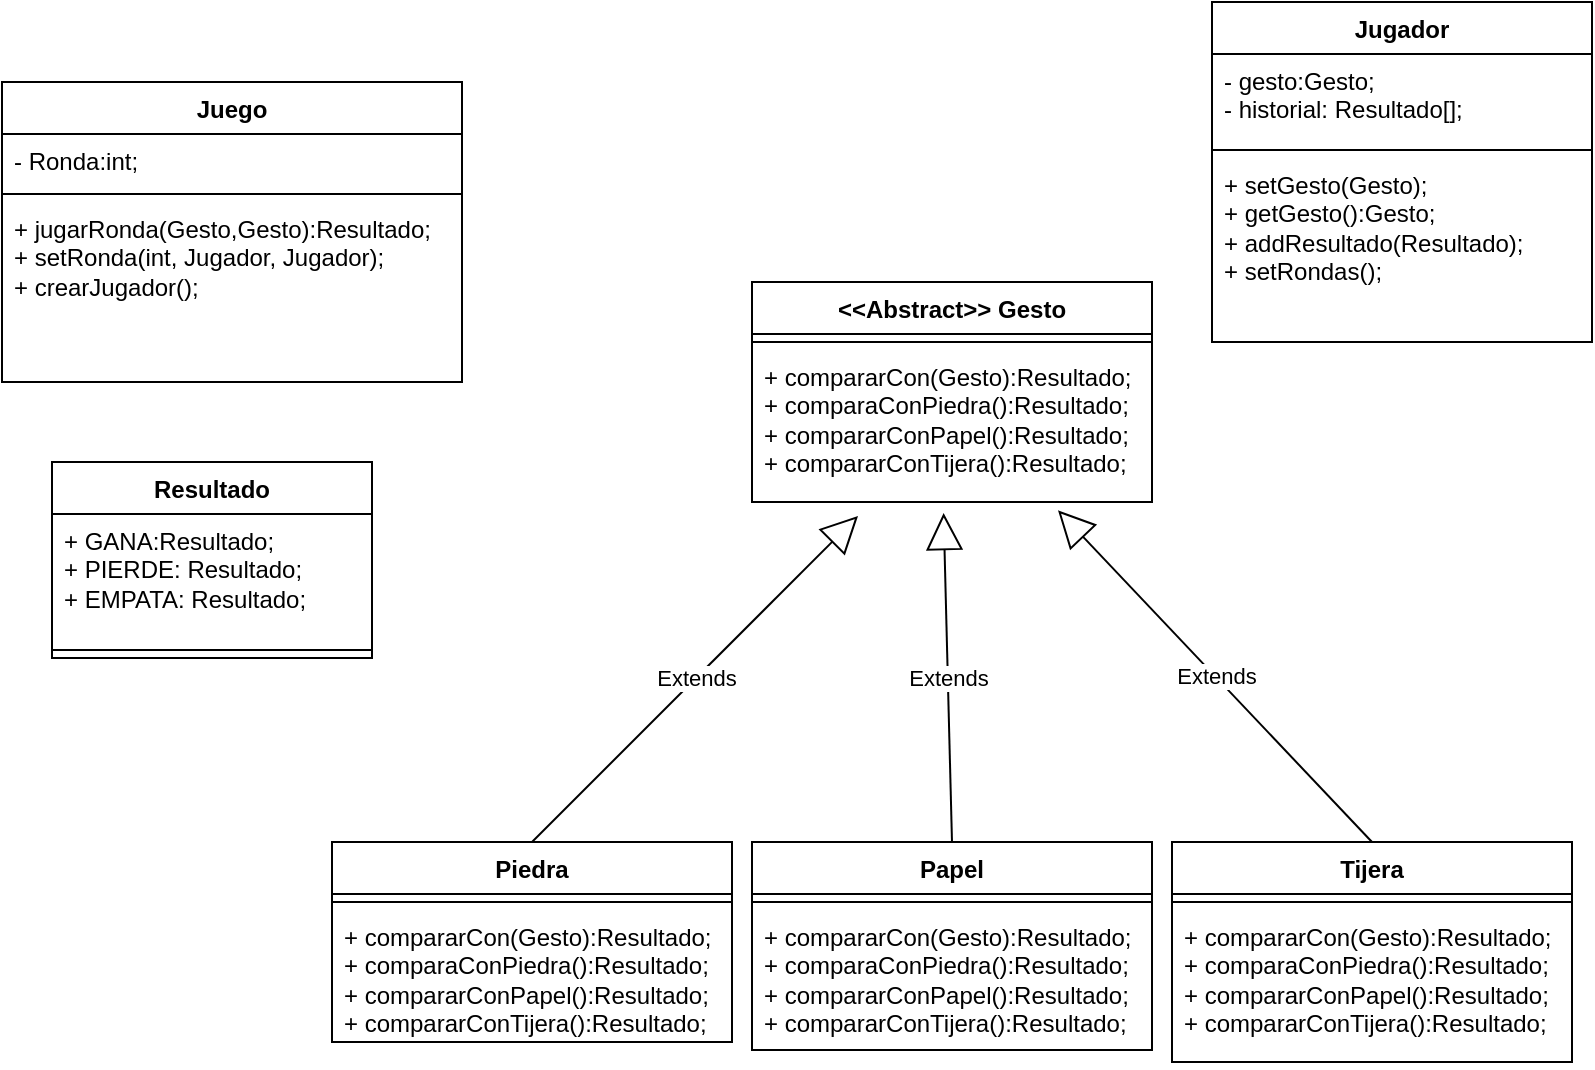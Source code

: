 <mxfile version="23.1.7" type="github">
  <diagram name="Página-1" id="6ZA59qYh-u2Bi6PpkiDR">
    <mxGraphModel dx="1126" dy="602" grid="1" gridSize="10" guides="1" tooltips="1" connect="1" arrows="1" fold="1" page="1" pageScale="1" pageWidth="827" pageHeight="1169" math="0" shadow="0">
      <root>
        <mxCell id="0" />
        <mxCell id="1" parent="0" />
        <mxCell id="NUT5D-bwoyeGpzMDlFoK-1" value="&amp;lt;&amp;lt;Abstract&amp;gt;&amp;gt; Gesto" style="swimlane;fontStyle=1;align=center;verticalAlign=top;childLayout=stackLayout;horizontal=1;startSize=26;horizontalStack=0;resizeParent=1;resizeParentMax=0;resizeLast=0;collapsible=1;marginBottom=0;whiteSpace=wrap;html=1;" vertex="1" parent="1">
          <mxGeometry x="400" y="170" width="200" height="110" as="geometry" />
        </mxCell>
        <mxCell id="NUT5D-bwoyeGpzMDlFoK-3" value="" style="line;strokeWidth=1;fillColor=none;align=left;verticalAlign=middle;spacingTop=-1;spacingLeft=3;spacingRight=3;rotatable=0;labelPosition=right;points=[];portConstraint=eastwest;strokeColor=inherit;" vertex="1" parent="NUT5D-bwoyeGpzMDlFoK-1">
          <mxGeometry y="26" width="200" height="8" as="geometry" />
        </mxCell>
        <mxCell id="NUT5D-bwoyeGpzMDlFoK-4" value="+ compararCon(Gesto):Resultado;&lt;br&gt;+ comparaConPiedra():Resultado;&lt;br&gt;+ compararConPapel():Resultado;&lt;br&gt;+ compararConTijera():Resultado;" style="text;strokeColor=none;fillColor=none;align=left;verticalAlign=top;spacingLeft=4;spacingRight=4;overflow=hidden;rotatable=0;points=[[0,0.5],[1,0.5]];portConstraint=eastwest;whiteSpace=wrap;html=1;" vertex="1" parent="NUT5D-bwoyeGpzMDlFoK-1">
          <mxGeometry y="34" width="200" height="76" as="geometry" />
        </mxCell>
        <mxCell id="NUT5D-bwoyeGpzMDlFoK-5" value="Piedra" style="swimlane;fontStyle=1;align=center;verticalAlign=top;childLayout=stackLayout;horizontal=1;startSize=26;horizontalStack=0;resizeParent=1;resizeParentMax=0;resizeLast=0;collapsible=1;marginBottom=0;whiteSpace=wrap;html=1;" vertex="1" parent="1">
          <mxGeometry x="190" y="450" width="200" height="100" as="geometry" />
        </mxCell>
        <mxCell id="NUT5D-bwoyeGpzMDlFoK-7" value="" style="line;strokeWidth=1;fillColor=none;align=left;verticalAlign=middle;spacingTop=-1;spacingLeft=3;spacingRight=3;rotatable=0;labelPosition=right;points=[];portConstraint=eastwest;strokeColor=inherit;" vertex="1" parent="NUT5D-bwoyeGpzMDlFoK-5">
          <mxGeometry y="26" width="200" height="8" as="geometry" />
        </mxCell>
        <mxCell id="NUT5D-bwoyeGpzMDlFoK-8" value="+ compararCon(Gesto):Resultado;&lt;br style=&quot;border-color: var(--border-color);&quot;&gt;+ comparaConPiedra():Resultado;&lt;br style=&quot;border-color: var(--border-color);&quot;&gt;+ compararConPapel():Resultado;&lt;br style=&quot;border-color: var(--border-color);&quot;&gt;+ compararConTijera():Resultado;" style="text;strokeColor=none;fillColor=none;align=left;verticalAlign=top;spacingLeft=4;spacingRight=4;overflow=hidden;rotatable=0;points=[[0,0.5],[1,0.5]];portConstraint=eastwest;whiteSpace=wrap;html=1;" vertex="1" parent="NUT5D-bwoyeGpzMDlFoK-5">
          <mxGeometry y="34" width="200" height="66" as="geometry" />
        </mxCell>
        <mxCell id="NUT5D-bwoyeGpzMDlFoK-9" value="Papel" style="swimlane;fontStyle=1;align=center;verticalAlign=top;childLayout=stackLayout;horizontal=1;startSize=26;horizontalStack=0;resizeParent=1;resizeParentMax=0;resizeLast=0;collapsible=1;marginBottom=0;whiteSpace=wrap;html=1;" vertex="1" parent="1">
          <mxGeometry x="400" y="450" width="200" height="104" as="geometry" />
        </mxCell>
        <mxCell id="NUT5D-bwoyeGpzMDlFoK-11" value="" style="line;strokeWidth=1;fillColor=none;align=left;verticalAlign=middle;spacingTop=-1;spacingLeft=3;spacingRight=3;rotatable=0;labelPosition=right;points=[];portConstraint=eastwest;strokeColor=inherit;" vertex="1" parent="NUT5D-bwoyeGpzMDlFoK-9">
          <mxGeometry y="26" width="200" height="8" as="geometry" />
        </mxCell>
        <mxCell id="NUT5D-bwoyeGpzMDlFoK-12" value="+ compararCon(Gesto):Resultado;&lt;br style=&quot;border-color: var(--border-color);&quot;&gt;+ comparaConPiedra():Resultado;&lt;br style=&quot;border-color: var(--border-color);&quot;&gt;+ compararConPapel():Resultado;&lt;br style=&quot;border-color: var(--border-color);&quot;&gt;+ compararConTijera():Resultado;" style="text;strokeColor=none;fillColor=none;align=left;verticalAlign=top;spacingLeft=4;spacingRight=4;overflow=hidden;rotatable=0;points=[[0,0.5],[1,0.5]];portConstraint=eastwest;whiteSpace=wrap;html=1;" vertex="1" parent="NUT5D-bwoyeGpzMDlFoK-9">
          <mxGeometry y="34" width="200" height="70" as="geometry" />
        </mxCell>
        <mxCell id="NUT5D-bwoyeGpzMDlFoK-13" value="Tijera" style="swimlane;fontStyle=1;align=center;verticalAlign=top;childLayout=stackLayout;horizontal=1;startSize=26;horizontalStack=0;resizeParent=1;resizeParentMax=0;resizeLast=0;collapsible=1;marginBottom=0;whiteSpace=wrap;html=1;" vertex="1" parent="1">
          <mxGeometry x="610" y="450" width="200" height="110" as="geometry" />
        </mxCell>
        <mxCell id="NUT5D-bwoyeGpzMDlFoK-15" value="" style="line;strokeWidth=1;fillColor=none;align=left;verticalAlign=middle;spacingTop=-1;spacingLeft=3;spacingRight=3;rotatable=0;labelPosition=right;points=[];portConstraint=eastwest;strokeColor=inherit;" vertex="1" parent="NUT5D-bwoyeGpzMDlFoK-13">
          <mxGeometry y="26" width="200" height="8" as="geometry" />
        </mxCell>
        <mxCell id="NUT5D-bwoyeGpzMDlFoK-16" value="+ compararCon(Gesto):Resultado;&lt;br style=&quot;border-color: var(--border-color);&quot;&gt;+ comparaConPiedra():Resultado;&lt;br style=&quot;border-color: var(--border-color);&quot;&gt;+ compararConPapel():Resultado;&lt;br style=&quot;border-color: var(--border-color);&quot;&gt;+ compararConTijera():Resultado;" style="text;strokeColor=none;fillColor=none;align=left;verticalAlign=top;spacingLeft=4;spacingRight=4;overflow=hidden;rotatable=0;points=[[0,0.5],[1,0.5]];portConstraint=eastwest;whiteSpace=wrap;html=1;" vertex="1" parent="NUT5D-bwoyeGpzMDlFoK-13">
          <mxGeometry y="34" width="200" height="76" as="geometry" />
        </mxCell>
        <mxCell id="NUT5D-bwoyeGpzMDlFoK-17" value="Juego" style="swimlane;fontStyle=1;align=center;verticalAlign=top;childLayout=stackLayout;horizontal=1;startSize=26;horizontalStack=0;resizeParent=1;resizeParentMax=0;resizeLast=0;collapsible=1;marginBottom=0;whiteSpace=wrap;html=1;" vertex="1" parent="1">
          <mxGeometry x="25" y="70" width="230" height="150" as="geometry" />
        </mxCell>
        <mxCell id="NUT5D-bwoyeGpzMDlFoK-18" value="- Ronda:int;" style="text;strokeColor=none;fillColor=none;align=left;verticalAlign=top;spacingLeft=4;spacingRight=4;overflow=hidden;rotatable=0;points=[[0,0.5],[1,0.5]];portConstraint=eastwest;whiteSpace=wrap;html=1;" vertex="1" parent="NUT5D-bwoyeGpzMDlFoK-17">
          <mxGeometry y="26" width="230" height="26" as="geometry" />
        </mxCell>
        <mxCell id="NUT5D-bwoyeGpzMDlFoK-19" value="" style="line;strokeWidth=1;fillColor=none;align=left;verticalAlign=middle;spacingTop=-1;spacingLeft=3;spacingRight=3;rotatable=0;labelPosition=right;points=[];portConstraint=eastwest;strokeColor=inherit;" vertex="1" parent="NUT5D-bwoyeGpzMDlFoK-17">
          <mxGeometry y="52" width="230" height="8" as="geometry" />
        </mxCell>
        <mxCell id="NUT5D-bwoyeGpzMDlFoK-20" value="+ jugarRonda(Gesto,Gesto):Resultado;&lt;br&gt;+ setRonda(int, Jugador, Jugador);&lt;br&gt;+ crearJugador();" style="text;strokeColor=none;fillColor=none;align=left;verticalAlign=top;spacingLeft=4;spacingRight=4;overflow=hidden;rotatable=0;points=[[0,0.5],[1,0.5]];portConstraint=eastwest;whiteSpace=wrap;html=1;" vertex="1" parent="NUT5D-bwoyeGpzMDlFoK-17">
          <mxGeometry y="60" width="230" height="90" as="geometry" />
        </mxCell>
        <mxCell id="NUT5D-bwoyeGpzMDlFoK-21" value="Resultado" style="swimlane;fontStyle=1;align=center;verticalAlign=top;childLayout=stackLayout;horizontal=1;startSize=26;horizontalStack=0;resizeParent=1;resizeParentMax=0;resizeLast=0;collapsible=1;marginBottom=0;whiteSpace=wrap;html=1;" vertex="1" parent="1">
          <mxGeometry x="50" y="260" width="160" height="98" as="geometry" />
        </mxCell>
        <mxCell id="NUT5D-bwoyeGpzMDlFoK-22" value="+ GANA:Resultado;&lt;br&gt;+ PIERDE: Resultado;&lt;br&gt;+ EMPATA: Resultado;" style="text;strokeColor=none;fillColor=none;align=left;verticalAlign=top;spacingLeft=4;spacingRight=4;overflow=hidden;rotatable=0;points=[[0,0.5],[1,0.5]];portConstraint=eastwest;whiteSpace=wrap;html=1;" vertex="1" parent="NUT5D-bwoyeGpzMDlFoK-21">
          <mxGeometry y="26" width="160" height="64" as="geometry" />
        </mxCell>
        <mxCell id="NUT5D-bwoyeGpzMDlFoK-23" value="" style="line;strokeWidth=1;fillColor=none;align=left;verticalAlign=middle;spacingTop=-1;spacingLeft=3;spacingRight=3;rotatable=0;labelPosition=right;points=[];portConstraint=eastwest;strokeColor=inherit;" vertex="1" parent="NUT5D-bwoyeGpzMDlFoK-21">
          <mxGeometry y="90" width="160" height="8" as="geometry" />
        </mxCell>
        <mxCell id="NUT5D-bwoyeGpzMDlFoK-25" value="Extends" style="endArrow=block;endSize=16;endFill=0;html=1;rounded=0;entryX=0.265;entryY=1.092;entryDx=0;entryDy=0;entryPerimeter=0;exitX=0.5;exitY=0;exitDx=0;exitDy=0;" edge="1" parent="1" source="NUT5D-bwoyeGpzMDlFoK-5" target="NUT5D-bwoyeGpzMDlFoK-4">
          <mxGeometry width="160" relative="1" as="geometry">
            <mxPoint x="330" y="340" as="sourcePoint" />
            <mxPoint x="490" y="340" as="targetPoint" />
          </mxGeometry>
        </mxCell>
        <mxCell id="NUT5D-bwoyeGpzMDlFoK-26" value="Extends" style="endArrow=block;endSize=16;endFill=0;html=1;rounded=0;entryX=0.479;entryY=1.073;entryDx=0;entryDy=0;entryPerimeter=0;exitX=0.5;exitY=0;exitDx=0;exitDy=0;" edge="1" parent="1" source="NUT5D-bwoyeGpzMDlFoK-9" target="NUT5D-bwoyeGpzMDlFoK-4">
          <mxGeometry width="160" relative="1" as="geometry">
            <mxPoint x="340" y="350" as="sourcePoint" />
            <mxPoint x="500" y="350" as="targetPoint" />
          </mxGeometry>
        </mxCell>
        <mxCell id="NUT5D-bwoyeGpzMDlFoK-27" value="Extends" style="endArrow=block;endSize=16;endFill=0;html=1;rounded=0;entryX=0.765;entryY=1.055;entryDx=0;entryDy=0;entryPerimeter=0;exitX=0.5;exitY=0;exitDx=0;exitDy=0;" edge="1" parent="1" source="NUT5D-bwoyeGpzMDlFoK-13" target="NUT5D-bwoyeGpzMDlFoK-4">
          <mxGeometry width="160" relative="1" as="geometry">
            <mxPoint x="350" y="360" as="sourcePoint" />
            <mxPoint x="510" y="360" as="targetPoint" />
          </mxGeometry>
        </mxCell>
        <mxCell id="NUT5D-bwoyeGpzMDlFoK-28" value="Jugador" style="swimlane;fontStyle=1;align=center;verticalAlign=top;childLayout=stackLayout;horizontal=1;startSize=26;horizontalStack=0;resizeParent=1;resizeParentMax=0;resizeLast=0;collapsible=1;marginBottom=0;whiteSpace=wrap;html=1;" vertex="1" parent="1">
          <mxGeometry x="630" y="30" width="190" height="170" as="geometry" />
        </mxCell>
        <mxCell id="NUT5D-bwoyeGpzMDlFoK-29" value="- gesto:Gesto;&lt;br&gt;- historial: Resultado[];" style="text;strokeColor=none;fillColor=none;align=left;verticalAlign=top;spacingLeft=4;spacingRight=4;overflow=hidden;rotatable=0;points=[[0,0.5],[1,0.5]];portConstraint=eastwest;whiteSpace=wrap;html=1;" vertex="1" parent="NUT5D-bwoyeGpzMDlFoK-28">
          <mxGeometry y="26" width="190" height="44" as="geometry" />
        </mxCell>
        <mxCell id="NUT5D-bwoyeGpzMDlFoK-30" value="" style="line;strokeWidth=1;fillColor=none;align=left;verticalAlign=middle;spacingTop=-1;spacingLeft=3;spacingRight=3;rotatable=0;labelPosition=right;points=[];portConstraint=eastwest;strokeColor=inherit;" vertex="1" parent="NUT5D-bwoyeGpzMDlFoK-28">
          <mxGeometry y="70" width="190" height="8" as="geometry" />
        </mxCell>
        <mxCell id="NUT5D-bwoyeGpzMDlFoK-31" value="+ setGesto(Gesto);&lt;br&gt;+ getGesto():Gesto;&lt;br&gt;+ addResultado(Resultado);&lt;br&gt;+ setRondas();" style="text;strokeColor=none;fillColor=none;align=left;verticalAlign=top;spacingLeft=4;spacingRight=4;overflow=hidden;rotatable=0;points=[[0,0.5],[1,0.5]];portConstraint=eastwest;whiteSpace=wrap;html=1;" vertex="1" parent="NUT5D-bwoyeGpzMDlFoK-28">
          <mxGeometry y="78" width="190" height="92" as="geometry" />
        </mxCell>
      </root>
    </mxGraphModel>
  </diagram>
</mxfile>
